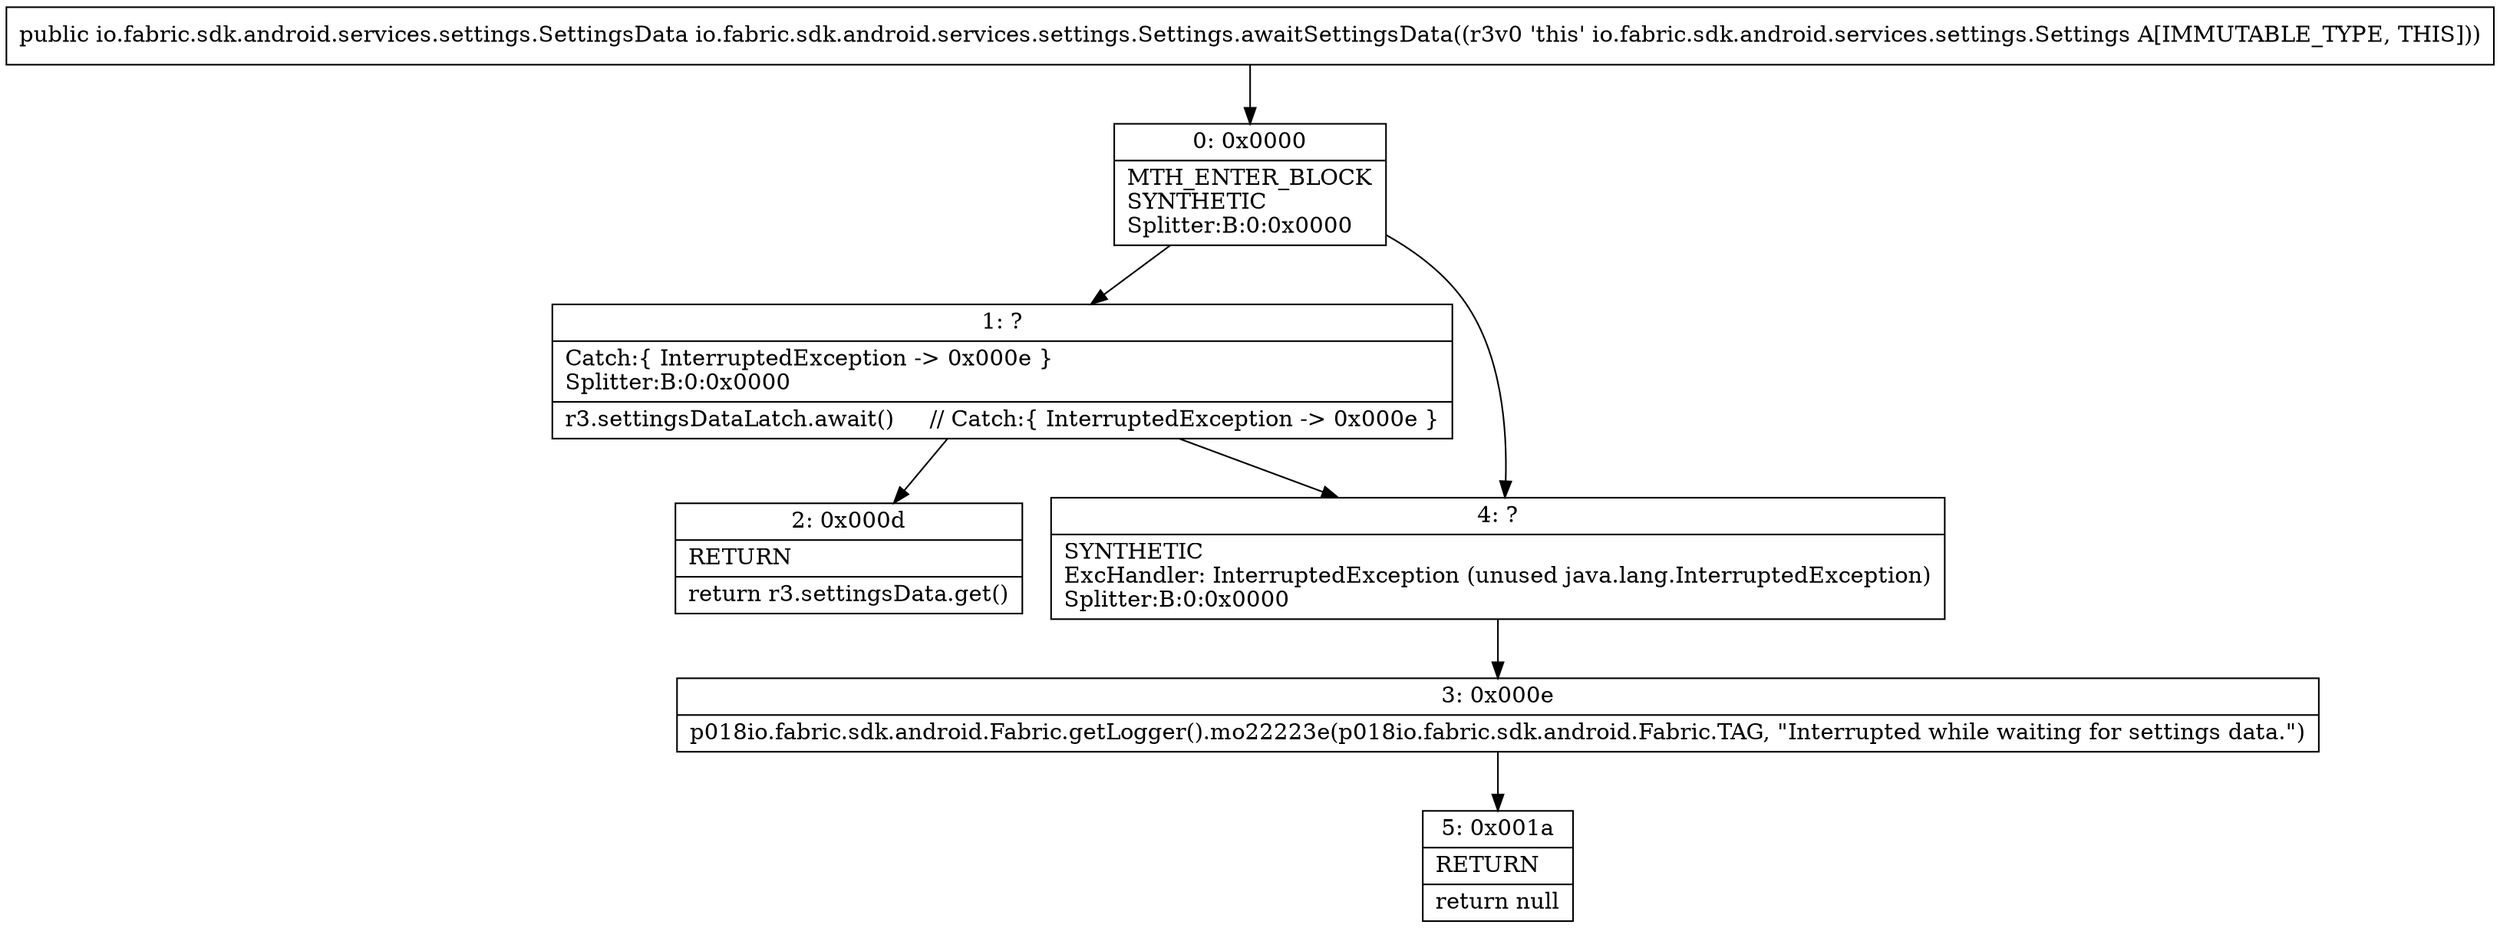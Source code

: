 digraph "CFG forio.fabric.sdk.android.services.settings.Settings.awaitSettingsData()Lio\/fabric\/sdk\/android\/services\/settings\/SettingsData;" {
Node_0 [shape=record,label="{0\:\ 0x0000|MTH_ENTER_BLOCK\lSYNTHETIC\lSplitter:B:0:0x0000\l}"];
Node_1 [shape=record,label="{1\:\ ?|Catch:\{ InterruptedException \-\> 0x000e \}\lSplitter:B:0:0x0000\l|r3.settingsDataLatch.await()     \/\/ Catch:\{ InterruptedException \-\> 0x000e \}\l}"];
Node_2 [shape=record,label="{2\:\ 0x000d|RETURN\l|return r3.settingsData.get()\l}"];
Node_3 [shape=record,label="{3\:\ 0x000e|p018io.fabric.sdk.android.Fabric.getLogger().mo22223e(p018io.fabric.sdk.android.Fabric.TAG, \"Interrupted while waiting for settings data.\")\l}"];
Node_4 [shape=record,label="{4\:\ ?|SYNTHETIC\lExcHandler: InterruptedException (unused java.lang.InterruptedException)\lSplitter:B:0:0x0000\l}"];
Node_5 [shape=record,label="{5\:\ 0x001a|RETURN\l|return null\l}"];
MethodNode[shape=record,label="{public io.fabric.sdk.android.services.settings.SettingsData io.fabric.sdk.android.services.settings.Settings.awaitSettingsData((r3v0 'this' io.fabric.sdk.android.services.settings.Settings A[IMMUTABLE_TYPE, THIS])) }"];
MethodNode -> Node_0;
Node_0 -> Node_1;
Node_0 -> Node_4;
Node_1 -> Node_2;
Node_1 -> Node_4;
Node_3 -> Node_5;
Node_4 -> Node_3;
}

